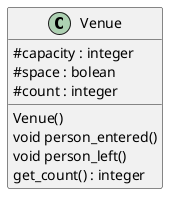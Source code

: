 @startuml
skinparam classAttributeIconSize 0

class Venue {
  # capacity : integer
  # space : bolean
  # count : integer
  Venue()
  void person_entered()
  void person_left()
  get_count() : integer
}
@enduml
